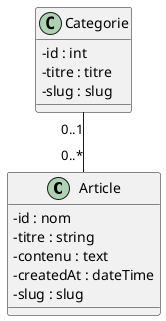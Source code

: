 @startuml
'https://plantuml.com/class-diagram
skinparam classAttributeIconSize 0


class Article {
-id : nom
-titre : string
-contenu : text
-createdAt : dateTime
-slug : slug
}

class Categorie {
-id : int
-titre : titre
-slug : slug
}
Categorie "0..1"--"0..*" Article


@enduml